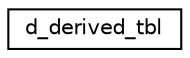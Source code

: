 digraph "Graphical Class Hierarchy"
{
  edge [fontname="Helvetica",fontsize="10",labelfontname="Helvetica",labelfontsize="10"];
  node [fontname="Helvetica",fontsize="10",shape=record];
  rankdir="LR";
  Node1 [label="d_derived_tbl",height=0.2,width=0.4,color="black", fillcolor="white", style="filled",URL="$structd__derived__tbl.html"];
}

